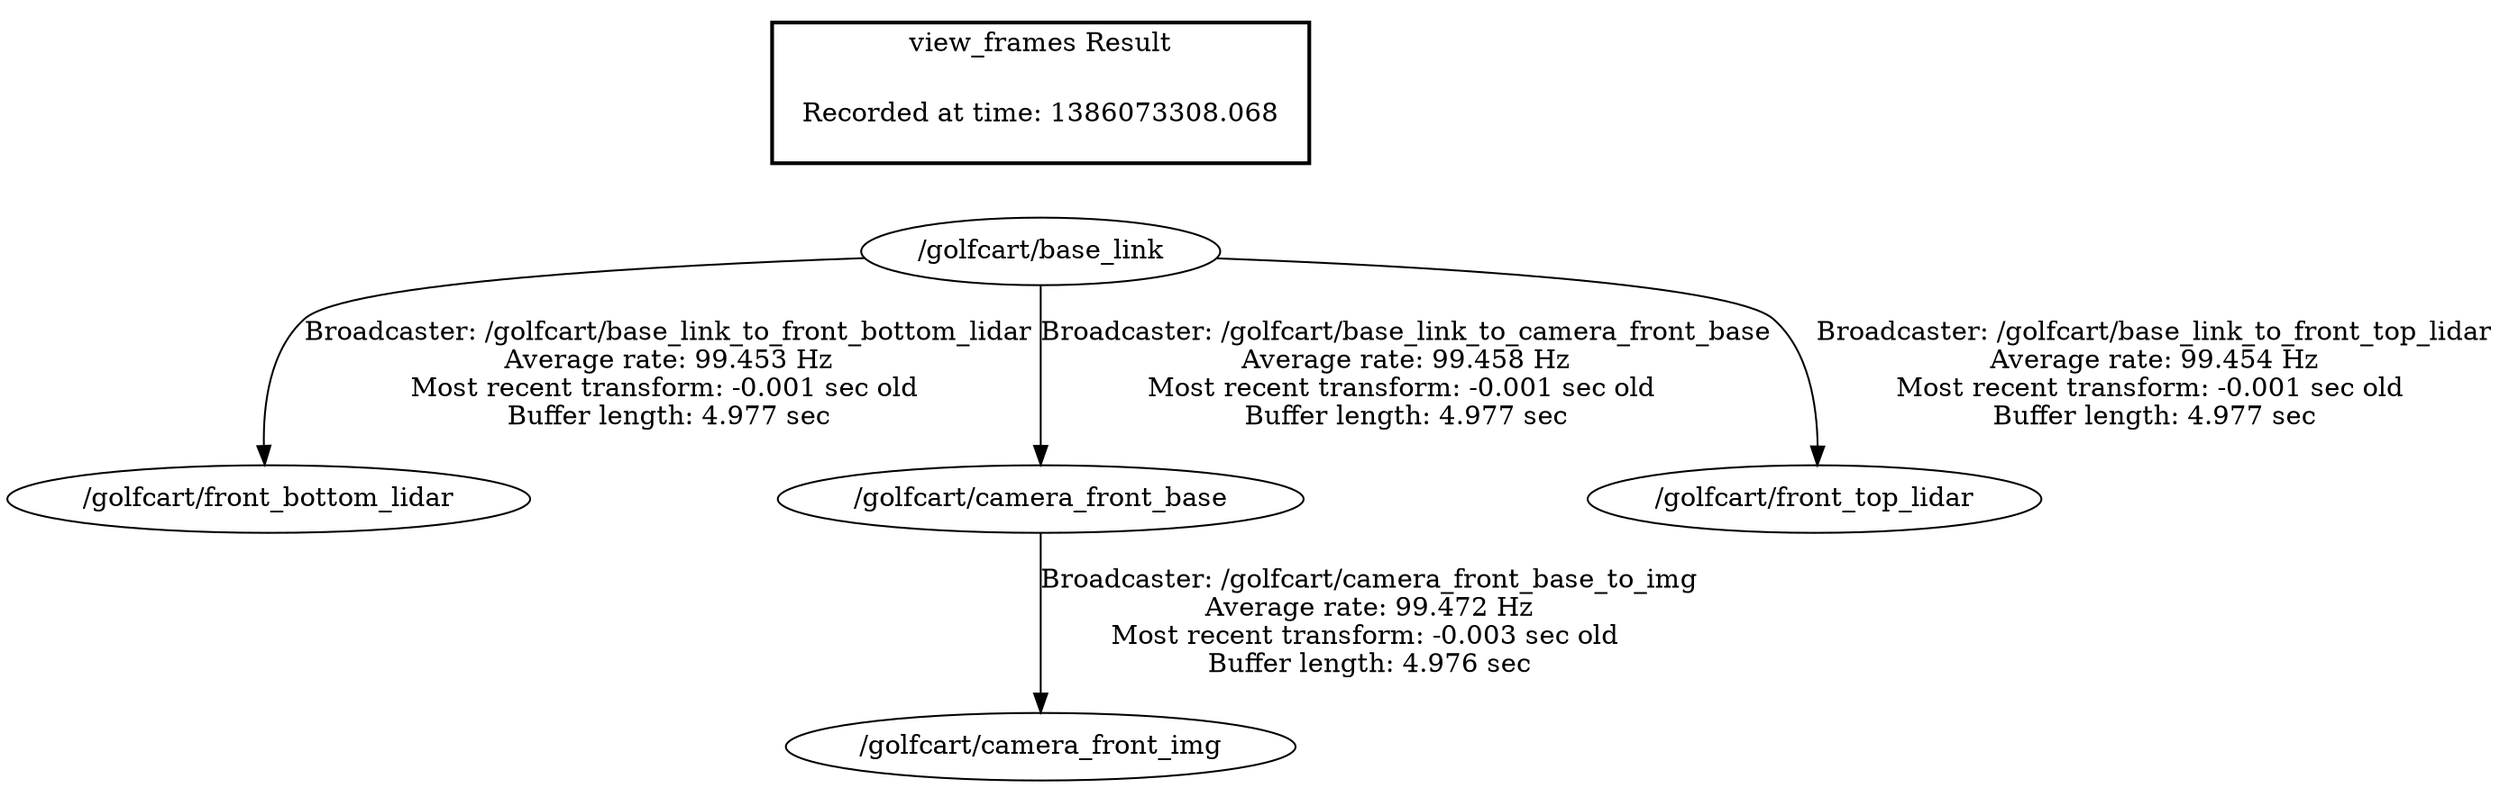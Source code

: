 digraph G {
"/golfcart/base_link" -> "/golfcart/front_bottom_lidar"[label="Broadcaster: /golfcart/base_link_to_front_bottom_lidar\nAverage rate: 99.453 Hz\nMost recent transform: -0.001 sec old \nBuffer length: 4.977 sec\n"];
"/golfcart/base_link" -> "/golfcart/camera_front_base"[label="Broadcaster: /golfcart/base_link_to_camera_front_base\nAverage rate: 99.458 Hz\nMost recent transform: -0.001 sec old \nBuffer length: 4.977 sec\n"];
"/golfcart/base_link" -> "/golfcart/front_top_lidar"[label="Broadcaster: /golfcart/base_link_to_front_top_lidar\nAverage rate: 99.454 Hz\nMost recent transform: -0.001 sec old \nBuffer length: 4.977 sec\n"];
"/golfcart/camera_front_base" -> "/golfcart/camera_front_img"[label="Broadcaster: /golfcart/camera_front_base_to_img\nAverage rate: 99.472 Hz\nMost recent transform: -0.003 sec old \nBuffer length: 4.976 sec\n"];
edge [style=invis];
 subgraph cluster_legend { style=bold; color=black; label ="view_frames Result";
"Recorded at time: 1386073308.068"[ shape=plaintext ] ;
 }->"/golfcart/base_link";
}